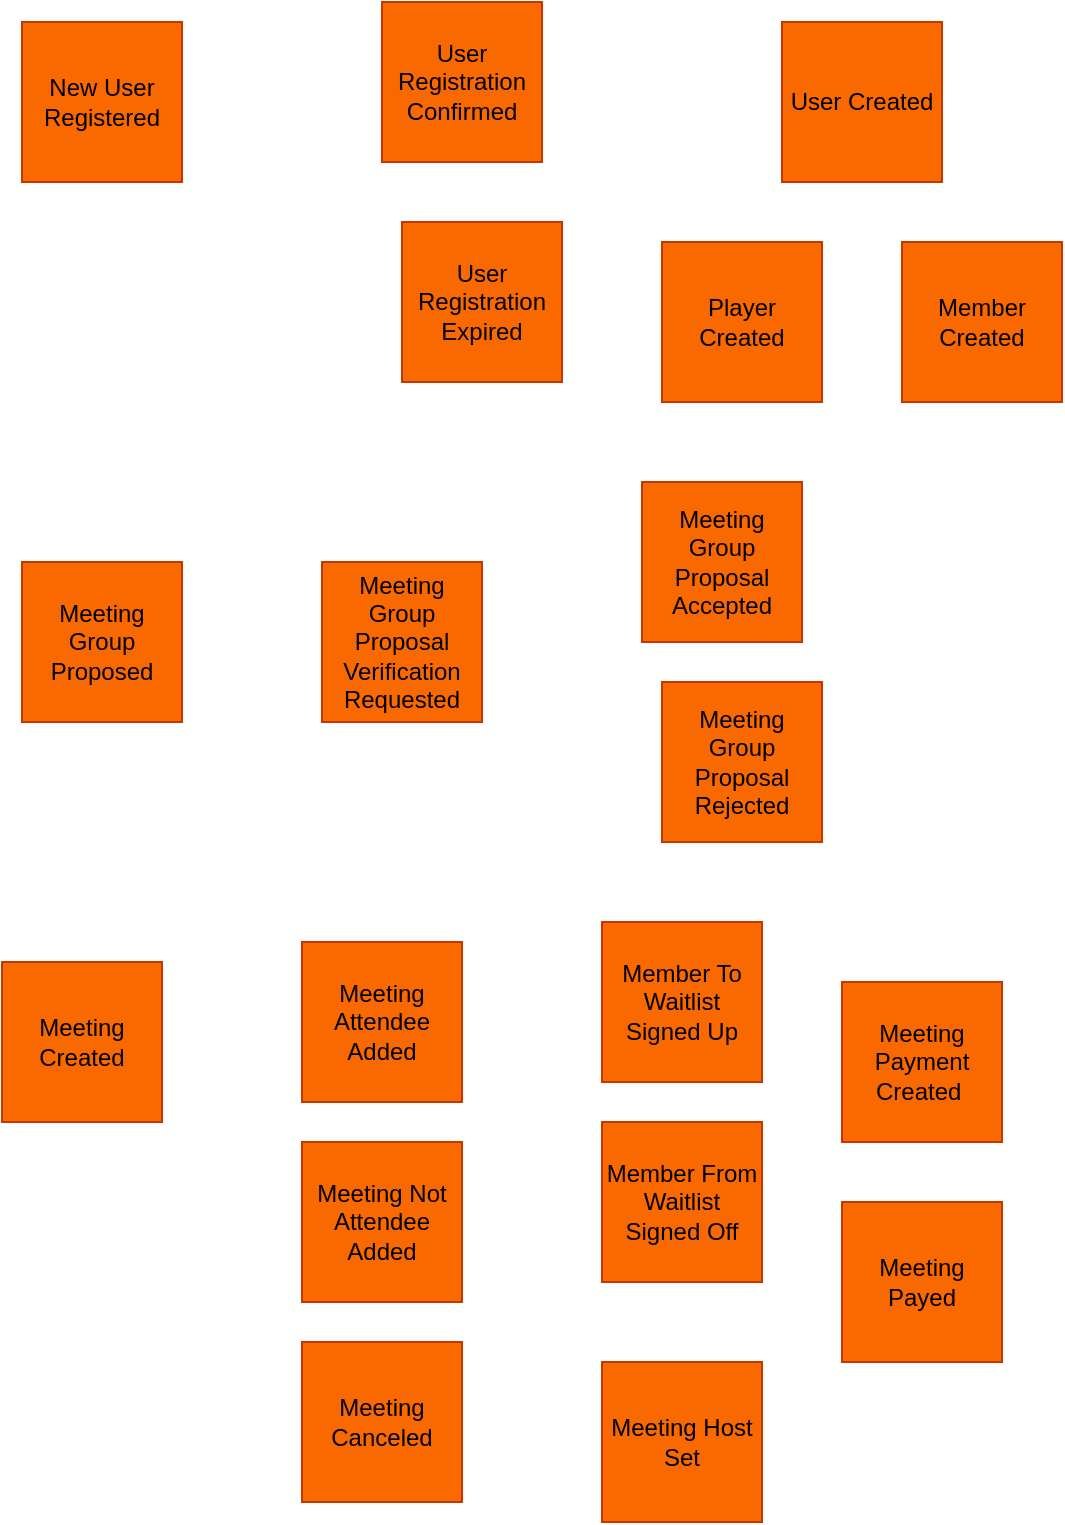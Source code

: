 <mxfile>
    <diagram id="qfiMC2YBlYHm6zzcpXQF" name="第1頁">
        <mxGraphModel dx="1066" dy="790" grid="1" gridSize="10" guides="1" tooltips="1" connect="1" arrows="1" fold="1" page="1" pageScale="1" pageWidth="1200" pageHeight="1600" math="0" shadow="0">
            <root>
                <mxCell id="0"/>
                <mxCell id="1" parent="0"/>
                <mxCell id="2" value="New User Registered" style="whiteSpace=wrap;html=1;aspect=fixed;fillColor=#fa6800;fontColor=#000000;strokeColor=#C73500;" vertex="1" parent="1">
                    <mxGeometry x="90" y="80" width="80" height="80" as="geometry"/>
                </mxCell>
                <mxCell id="3" value="User Registration Confirmed" style="whiteSpace=wrap;html=1;aspect=fixed;fillColor=#fa6800;fontColor=#000000;strokeColor=#C73500;" vertex="1" parent="1">
                    <mxGeometry x="270" y="70" width="80" height="80" as="geometry"/>
                </mxCell>
                <mxCell id="4" value="&lt;span&gt;User Registration Expired&lt;/span&gt;" style="whiteSpace=wrap;html=1;aspect=fixed;fillColor=#fa6800;fontColor=#000000;strokeColor=#C73500;" vertex="1" parent="1">
                    <mxGeometry x="280" y="180" width="80" height="80" as="geometry"/>
                </mxCell>
                <mxCell id="5" value="User Created" style="whiteSpace=wrap;html=1;aspect=fixed;fillColor=#fa6800;fontColor=#000000;strokeColor=#C73500;" vertex="1" parent="1">
                    <mxGeometry x="470" y="80" width="80" height="80" as="geometry"/>
                </mxCell>
                <mxCell id="6" value="Member Created" style="whiteSpace=wrap;html=1;aspect=fixed;fillColor=#fa6800;fontColor=#000000;strokeColor=#C73500;" vertex="1" parent="1">
                    <mxGeometry x="530" y="190" width="80" height="80" as="geometry"/>
                </mxCell>
                <mxCell id="7" value="Player Created" style="whiteSpace=wrap;html=1;aspect=fixed;fillColor=#fa6800;fontColor=#000000;strokeColor=#C73500;" vertex="1" parent="1">
                    <mxGeometry x="410" y="190" width="80" height="80" as="geometry"/>
                </mxCell>
                <mxCell id="8" value="Meeting Group Proposed" style="whiteSpace=wrap;html=1;aspect=fixed;fillColor=#fa6800;fontColor=#000000;strokeColor=#C73500;" vertex="1" parent="1">
                    <mxGeometry x="90" y="350" width="80" height="80" as="geometry"/>
                </mxCell>
                <mxCell id="9" value="Meeting Group Proposal Verification Requested" style="whiteSpace=wrap;html=1;aspect=fixed;fillColor=#fa6800;fontColor=#000000;strokeColor=#C73500;" vertex="1" parent="1">
                    <mxGeometry x="240" y="350" width="80" height="80" as="geometry"/>
                </mxCell>
                <mxCell id="10" value="Meeting Group Proposal Accepted" style="whiteSpace=wrap;html=1;aspect=fixed;fillColor=#fa6800;fontColor=#000000;strokeColor=#C73500;" vertex="1" parent="1">
                    <mxGeometry x="400" y="310" width="80" height="80" as="geometry"/>
                </mxCell>
                <mxCell id="11" value="Meeting Group Proposal Rejected" style="whiteSpace=wrap;html=1;aspect=fixed;fillColor=#fa6800;fontColor=#000000;strokeColor=#C73500;" vertex="1" parent="1">
                    <mxGeometry x="410" y="410" width="80" height="80" as="geometry"/>
                </mxCell>
                <mxCell id="12" value="Meeting Created" style="whiteSpace=wrap;html=1;aspect=fixed;fillColor=#fa6800;fontColor=#000000;strokeColor=#C73500;" vertex="1" parent="1">
                    <mxGeometry x="80" y="550" width="80" height="80" as="geometry"/>
                </mxCell>
                <mxCell id="13" value="Meeting Attendee Added" style="whiteSpace=wrap;html=1;aspect=fixed;fillColor=#fa6800;fontColor=#000000;strokeColor=#C73500;" vertex="1" parent="1">
                    <mxGeometry x="230" y="540" width="80" height="80" as="geometry"/>
                </mxCell>
                <mxCell id="14" value="Meeting Not Attendee Added" style="whiteSpace=wrap;html=1;aspect=fixed;fillColor=#fa6800;fontColor=#000000;strokeColor=#C73500;" vertex="1" parent="1">
                    <mxGeometry x="230" y="640" width="80" height="80" as="geometry"/>
                </mxCell>
                <mxCell id="15" value="Meeting Canceled" style="whiteSpace=wrap;html=1;aspect=fixed;fillColor=#fa6800;fontColor=#000000;strokeColor=#C73500;" vertex="1" parent="1">
                    <mxGeometry x="230" y="740" width="80" height="80" as="geometry"/>
                </mxCell>
                <mxCell id="16" value="Member To Waitlist Signed Up" style="whiteSpace=wrap;html=1;aspect=fixed;fillColor=#fa6800;fontColor=#000000;strokeColor=#C73500;" vertex="1" parent="1">
                    <mxGeometry x="380" y="530" width="80" height="80" as="geometry"/>
                </mxCell>
                <mxCell id="17" value="Member From Waitlist Signed Off" style="whiteSpace=wrap;html=1;aspect=fixed;fillColor=#fa6800;fontColor=#000000;strokeColor=#C73500;" vertex="1" parent="1">
                    <mxGeometry x="380" y="630" width="80" height="80" as="geometry"/>
                </mxCell>
                <mxCell id="18" value="Meeting Host Set" style="whiteSpace=wrap;html=1;aspect=fixed;fillColor=#fa6800;fontColor=#000000;strokeColor=#C73500;" vertex="1" parent="1">
                    <mxGeometry x="380" y="750" width="80" height="80" as="geometry"/>
                </mxCell>
                <mxCell id="19" value="Meeting Payment Created&amp;nbsp;" style="whiteSpace=wrap;html=1;aspect=fixed;fillColor=#fa6800;fontColor=#000000;strokeColor=#C73500;" vertex="1" parent="1">
                    <mxGeometry x="500" y="560" width="80" height="80" as="geometry"/>
                </mxCell>
                <mxCell id="20" value="Meeting Payed" style="whiteSpace=wrap;html=1;aspect=fixed;fillColor=#fa6800;fontColor=#000000;strokeColor=#C73500;" vertex="1" parent="1">
                    <mxGeometry x="500" y="670" width="80" height="80" as="geometry"/>
                </mxCell>
            </root>
        </mxGraphModel>
    </diagram>
</mxfile>